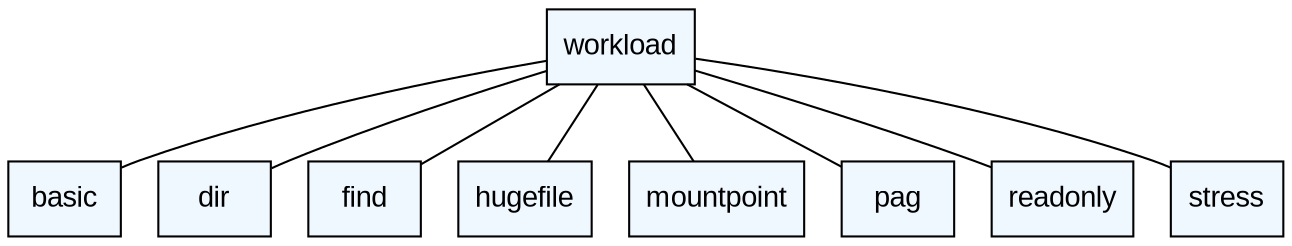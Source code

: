 digraph Tests {
  node [shape=record, fontname="Arial", style="filled", fillcolor="aliceblue"];
  edge [arrowhead=none];

  workload -> { basic, dir, find, hugefile, mountpoint, pag, readonly, stress};
}
